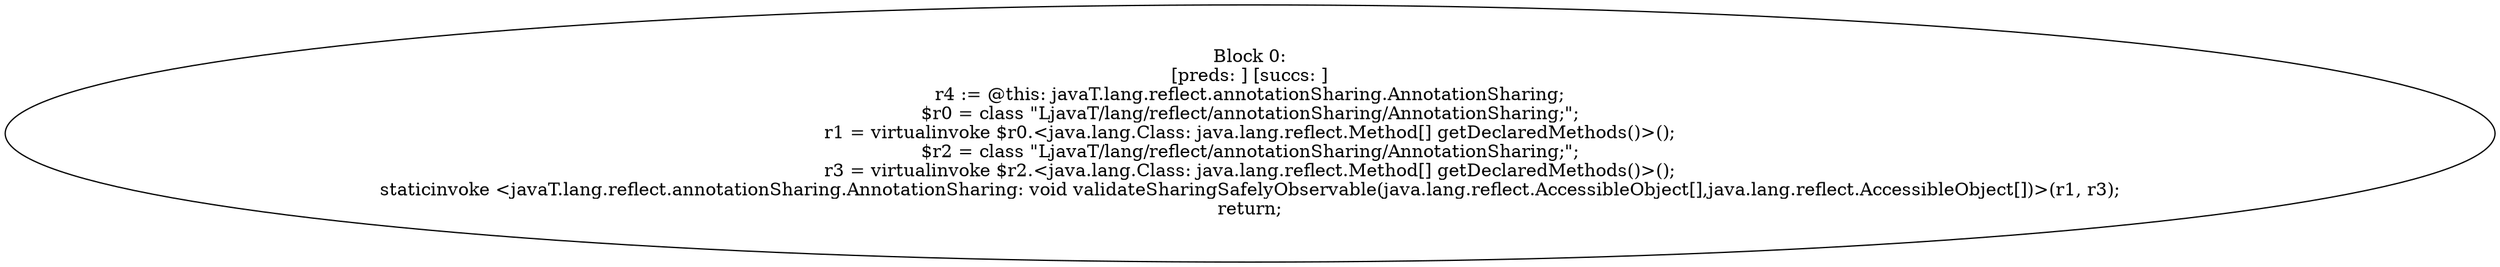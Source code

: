digraph "unitGraph" {
    "Block 0:
[preds: ] [succs: ]
r4 := @this: javaT.lang.reflect.annotationSharing.AnnotationSharing;
$r0 = class \"LjavaT/lang/reflect/annotationSharing/AnnotationSharing;\";
r1 = virtualinvoke $r0.<java.lang.Class: java.lang.reflect.Method[] getDeclaredMethods()>();
$r2 = class \"LjavaT/lang/reflect/annotationSharing/AnnotationSharing;\";
r3 = virtualinvoke $r2.<java.lang.Class: java.lang.reflect.Method[] getDeclaredMethods()>();
staticinvoke <javaT.lang.reflect.annotationSharing.AnnotationSharing: void validateSharingSafelyObservable(java.lang.reflect.AccessibleObject[],java.lang.reflect.AccessibleObject[])>(r1, r3);
return;
"
}
